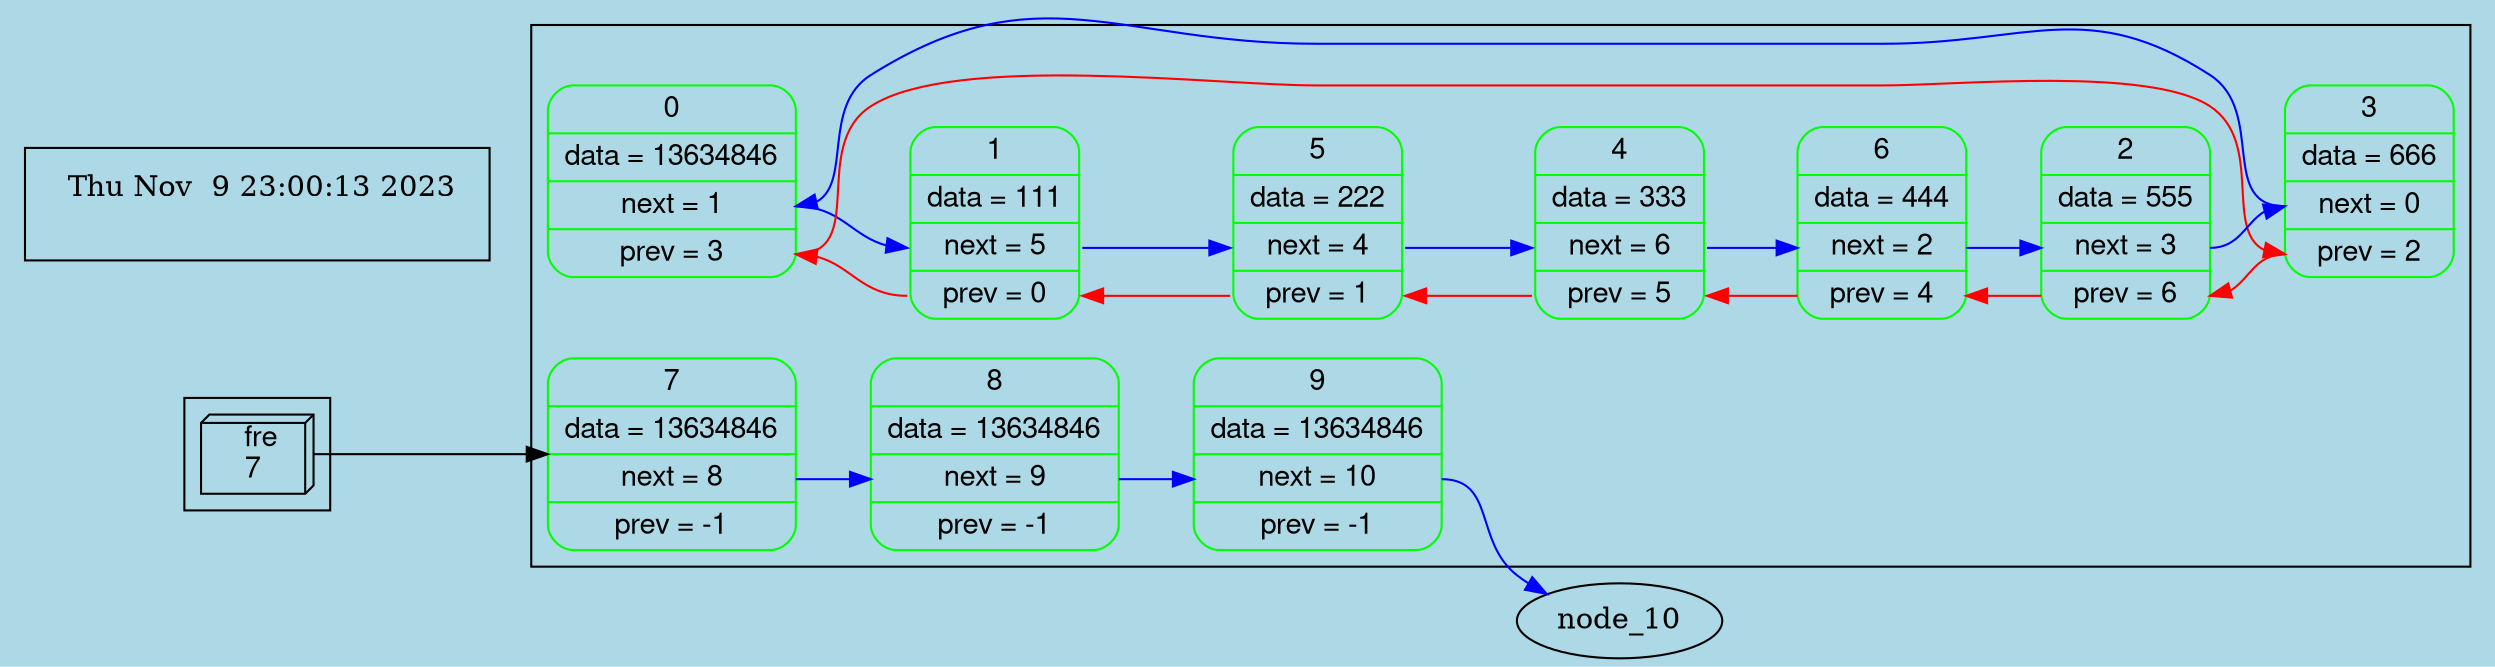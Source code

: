 digraph list_1681692777 {
rankdir = LR
subgraph cluster_nodes_846930886 {
    node_0 [fontname="Helvetica, Arial, sans-serif"style=rounded
color = green
 shape = record, label = " 0 | data = 13634846 | <fnext> next = 1 | <fprev> prev = 3 "];
    node_1 [fontname="Helvetica, Arial, sans-serif"style=rounded
color = green
 shape = record, label = " 1 | data = 111 | <fnext> next = 5 | <fprev> prev = 0 "];
    node_2 [fontname="Helvetica, Arial, sans-serif"style=rounded
color = green
 shape = record, label = " 2 | data = 555 | <fnext> next = 3 | <fprev> prev = 6 "];
    node_3 [fontname="Helvetica, Arial, sans-serif"style=rounded
color = green
 shape = record, label = " 3 | data = 666 | <fnext> next = 0 | <fprev> prev = 2 "];
    node_4 [fontname="Helvetica, Arial, sans-serif"style=rounded
color = green
 shape = record, label = " 4 | data = 333 | <fnext> next = 6 | <fprev> prev = 5 "];
    node_5 [fontname="Helvetica, Arial, sans-serif"style=rounded
color = green
 shape = record, label = " 5 | data = 222 | <fnext> next = 4 | <fprev> prev = 1 "];
    node_6 [fontname="Helvetica, Arial, sans-serif"style=rounded
color = green
 shape = record, label = " 6 | data = 444 | <fnext> next = 2 | <fprev> prev = 4 "];
    node_7 [fontname="Helvetica, Arial, sans-serif"style=rounded
color = green
 shape = record, label = " 7 | data = 13634846 | <fnext> next = 8 | <fprev> prev = -1 "];
    node_8 [fontname="Helvetica, Arial, sans-serif"style=rounded
color = green
 shape = record, label = " 8 | data = 13634846 | <fnext> next = 9 | <fprev> prev = -1 "];
    node_9 [fontname="Helvetica, Arial, sans-serif"style=rounded
color = green
 shape = record, label = " 9 | data = 13634846 | <fnext> next = 10 | <fprev> prev = -1 "];
}
val_fre -> node_7;
node_0: <fnext> -> node_1: <fnext> [color = blue];
node_1: <fnext> -> node_5: <fnext> [color = blue];
node_2: <fnext> -> node_3: <fnext> [color = blue];
node_3: <fnext> -> node_0: <fnext> [color = blue];
node_4: <fnext> -> node_6: <fnext> [color = blue];
node_5: <fnext> -> node_4: <fnext> [color = blue];
node_6: <fnext> -> node_2: <fnext> [color = blue];
node_7: <fnext> -> node_8: <fnext> [color = blue];
node_8: <fnext> -> node_9: <fnext> [color = blue];
node_9: <fnext> -> node_10: <fnext> [color = blue];
node_0: <fprev> -> node_3: <fprev> [color = red];
node_1: <fprev> -> node_0: <fprev> [color = red];
node_2: <fprev> -> node_6: <fprev> [color = red];
node_3: <fprev> -> node_2: <fprev> [color = red];
node_4: <fprev> -> node_5: <fprev> [color = red];
node_5: <fprev> -> node_1: <fprev> [color = red];
node_6: <fprev> -> node_4: <fprev> [color = red];
subgraph cluster_val {
     val_fre  [ shape = box3d, fontname="Helvetica, Arial, sans-serif", label = " fre
7 "];
}
bgcolor="lightblue"
subgraph cluster_add_info_1804289383{
node_add_info [shape = plaintext, label = " Thu Nov  9 23:00:13 2023
 "];
}
}
